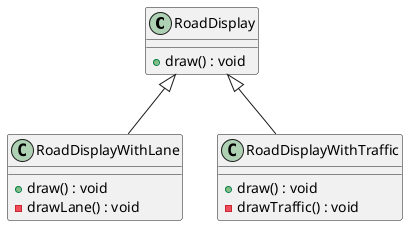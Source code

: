 @startuml

class RoadDisplay {
    + draw() : void
}

class RoadDisplayWithLane {
    + draw() : void
    - drawLane() : void
}

class RoadDisplayWithTraffic {
    + draw() : void
    - drawTraffic() : void
}

RoadDisplay <|-- RoadDisplayWithLane
RoadDisplay <|-- RoadDisplayWithTraffic

@enduml